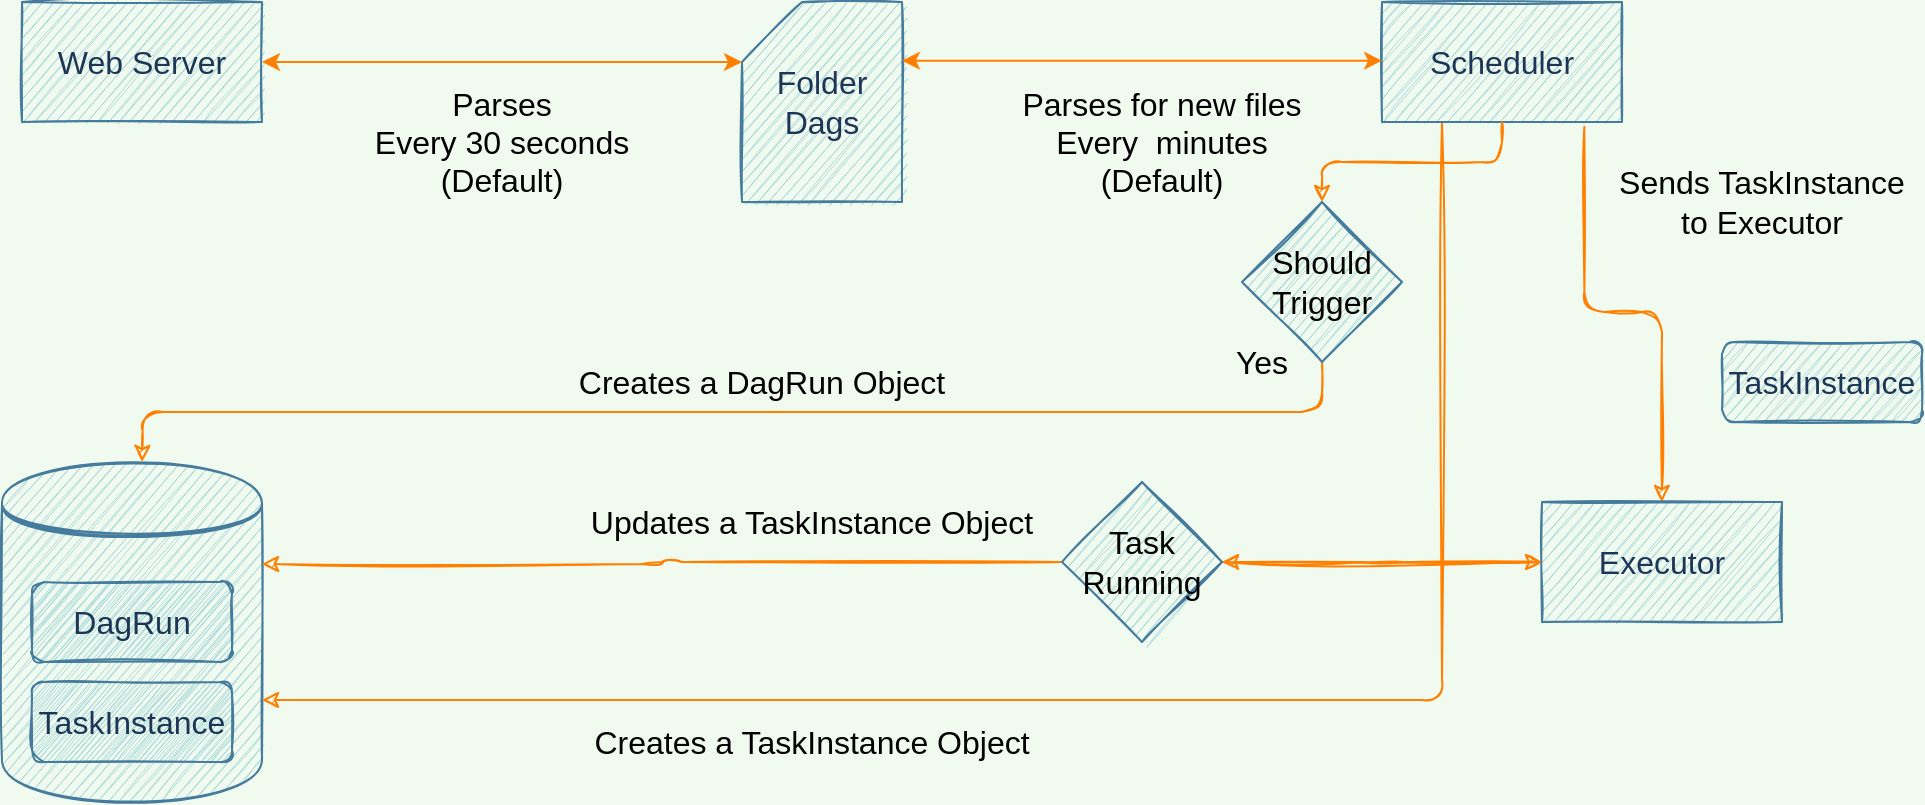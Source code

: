 <mxfile>
    <diagram id="l3voaJdFqPwOimo8SxjQ" name="Page-1">
        <mxGraphModel dx="1003" dy="712" grid="1" gridSize="10" guides="1" tooltips="1" connect="1" arrows="1" fold="1" page="1" pageScale="1" pageWidth="900" pageHeight="500" background="#F1FAEE" math="0" shadow="0">
            <root>
                <mxCell id="0"/>
                <mxCell id="1" parent="0"/>
                <mxCell id="40" value="" style="shape=datastore;whiteSpace=wrap;html=1;rounded=0;sketch=1;strokeColor=#457B9D;fillColor=#A8DADC;fontSize=16;fontColor=#1D3557;" vertex="1" parent="1">
                    <mxGeometry x="30" y="270" width="130" height="170" as="geometry"/>
                </mxCell>
                <mxCell id="2" value="Web Server" style="rounded=0;whiteSpace=wrap;html=1;sketch=1;strokeColor=#457B9D;fillColor=#A8DADC;fontColor=#1D3557;fontSize=16;" vertex="1" parent="1">
                    <mxGeometry x="40" y="40" width="120" height="60" as="geometry"/>
                </mxCell>
                <mxCell id="14" style="edgeStyle=orthogonalEdgeStyle;curved=0;rounded=1;sketch=1;orthogonalLoop=1;jettySize=auto;html=1;exitX=0.5;exitY=1;exitDx=0;exitDy=0;entryX=0.5;entryY=0;entryDx=0;entryDy=0;strokeColor=#FF8000;fillColor=#A8DADC;fontSize=16;fontColor=#000000;" edge="1" parent="1" source="16">
                    <mxGeometry relative="1" as="geometry">
                        <mxPoint x="100" y="270" as="targetPoint"/>
                    </mxGeometry>
                </mxCell>
                <mxCell id="23" style="edgeStyle=orthogonalEdgeStyle;curved=0;rounded=1;sketch=1;orthogonalLoop=1;jettySize=auto;html=1;entryX=0.5;entryY=0;entryDx=0;entryDy=0;strokeColor=#FF8000;fillColor=#A8DADC;fontSize=16;fontColor=#1D3557;exitX=0.843;exitY=1.04;exitDx=0;exitDy=0;exitPerimeter=0;" edge="1" parent="1" source="4" target="5">
                    <mxGeometry relative="1" as="geometry"/>
                </mxCell>
                <mxCell id="42" style="edgeStyle=orthogonalEdgeStyle;curved=0;rounded=1;sketch=1;orthogonalLoop=1;jettySize=auto;html=1;exitX=0.25;exitY=1;exitDx=0;exitDy=0;entryX=1;entryY=0.7;entryDx=0;entryDy=0;strokeColor=#FF8000;fillColor=#A8DADC;fontSize=16;fontColor=#1D3557;" edge="1" parent="1" source="4" target="40">
                    <mxGeometry relative="1" as="geometry"/>
                </mxCell>
                <mxCell id="4" value="Scheduler" style="rounded=0;whiteSpace=wrap;html=1;sketch=1;strokeColor=#457B9D;fillColor=#A8DADC;fontColor=#1D3557;fontSize=16;" vertex="1" parent="1">
                    <mxGeometry x="720" y="40" width="120" height="60" as="geometry"/>
                </mxCell>
                <mxCell id="29" style="edgeStyle=orthogonalEdgeStyle;curved=0;rounded=1;sketch=1;orthogonalLoop=1;jettySize=auto;html=1;strokeColor=#FF8000;fillColor=#A8DADC;fontSize=16;fontColor=#1D3557;" edge="1" parent="1" source="5">
                    <mxGeometry relative="1" as="geometry">
                        <mxPoint x="640" y="320" as="targetPoint"/>
                    </mxGeometry>
                </mxCell>
                <mxCell id="5" value="Executor" style="rounded=0;whiteSpace=wrap;html=1;sketch=1;strokeColor=#457B9D;fillColor=#A8DADC;fontColor=#1D3557;fontSize=16;" vertex="1" parent="1">
                    <mxGeometry x="800" y="290" width="120" height="60" as="geometry"/>
                </mxCell>
                <mxCell id="7" value="Folder Dags" style="shape=card;whiteSpace=wrap;html=1;rounded=0;sketch=1;strokeColor=#457B9D;fillColor=#A8DADC;fontSize=16;fontColor=#1D3557;" vertex="1" parent="1">
                    <mxGeometry x="400" y="40" width="80" height="100" as="geometry"/>
                </mxCell>
                <mxCell id="8" value="" style="endArrow=classic;startArrow=classic;html=1;fillColor=#A8DADC;fontSize=16;exitX=1;exitY=0.5;exitDx=0;exitDy=0;entryX=0;entryY=0;entryDx=0;entryDy=30;entryPerimeter=0;fontColor=#FF8000;strokeColor=#FF8000;" edge="1" parent="1" source="2" target="7">
                    <mxGeometry width="50" height="50" relative="1" as="geometry">
                        <mxPoint x="440" y="310" as="sourcePoint"/>
                        <mxPoint x="490" y="260" as="targetPoint"/>
                    </mxGeometry>
                </mxCell>
                <mxCell id="9" value="" style="endArrow=classic;startArrow=classic;html=1;fillColor=#A8DADC;fontSize=16;exitX=1;exitY=0.5;exitDx=0;exitDy=0;entryX=0;entryY=0;entryDx=0;entryDy=30;entryPerimeter=0;fontColor=#FF8000;strokeColor=#FF8000;" edge="1" parent="1">
                    <mxGeometry width="50" height="50" relative="1" as="geometry">
                        <mxPoint x="480" y="69.33" as="sourcePoint"/>
                        <mxPoint x="720" y="69.33" as="targetPoint"/>
                    </mxGeometry>
                </mxCell>
                <mxCell id="10" value="Parses&lt;br&gt;Every 30 seconds (Default)" style="text;html=1;strokeColor=none;fillColor=none;align=center;verticalAlign=middle;whiteSpace=wrap;rounded=0;sketch=1;fontSize=16;fontColor=#000000;" vertex="1" parent="1">
                    <mxGeometry x="210" y="100" width="140" height="20" as="geometry"/>
                </mxCell>
                <mxCell id="11" value="Parses for new files Every&amp;nbsp; minutes (Default)" style="text;html=1;strokeColor=none;fillColor=none;align=center;verticalAlign=middle;whiteSpace=wrap;rounded=0;sketch=1;fontSize=16;fontColor=#000000;" vertex="1" parent="1">
                    <mxGeometry x="530" y="100" width="160" height="20" as="geometry"/>
                </mxCell>
                <mxCell id="15" value="Creates a DagRun Object" style="text;html=1;strokeColor=none;fillColor=none;align=center;verticalAlign=middle;whiteSpace=wrap;rounded=0;sketch=1;fontSize=16;fontColor=#000000;" vertex="1" parent="1">
                    <mxGeometry x="310" y="220" width="200" height="20" as="geometry"/>
                </mxCell>
                <mxCell id="16" value="Should Trigger" style="rhombus;whiteSpace=wrap;html=1;rounded=0;sketch=1;strokeColor=#457B9D;fillColor=#A8DADC;fontSize=16;fontColor=#000000;" vertex="1" parent="1">
                    <mxGeometry x="650" y="140" width="80" height="80" as="geometry"/>
                </mxCell>
                <mxCell id="17" style="edgeStyle=orthogonalEdgeStyle;curved=0;rounded=1;sketch=1;orthogonalLoop=1;jettySize=auto;html=1;exitX=0.5;exitY=1;exitDx=0;exitDy=0;entryX=0.5;entryY=0;entryDx=0;entryDy=0;strokeColor=#FF8000;fillColor=#A8DADC;fontSize=16;fontColor=#000000;" edge="1" parent="1" source="4" target="16">
                    <mxGeometry relative="1" as="geometry">
                        <mxPoint x="780" y="100" as="sourcePoint"/>
                        <mxPoint x="100" y="270" as="targetPoint"/>
                    </mxGeometry>
                </mxCell>
                <mxCell id="18" value="Yes" style="text;html=1;strokeColor=none;fillColor=none;align=center;verticalAlign=middle;whiteSpace=wrap;rounded=0;sketch=1;fontSize=16;fontColor=#000000;" vertex="1" parent="1">
                    <mxGeometry x="590" y="210" width="140" height="20" as="geometry"/>
                </mxCell>
                <mxCell id="19" value="DagRun" style="rounded=1;whiteSpace=wrap;html=1;sketch=1;strokeColor=#457B9D;fillColor=#A8DADC;fontSize=16;fontColor=#1D3557;" vertex="1" parent="1">
                    <mxGeometry x="45" y="330" width="100" height="40" as="geometry"/>
                </mxCell>
                <mxCell id="24" value="TaskInstance" style="rounded=1;whiteSpace=wrap;html=1;sketch=1;strokeColor=#457B9D;fillColor=#A8DADC;fontSize=16;fontColor=#1D3557;" vertex="1" parent="1">
                    <mxGeometry x="890" y="210" width="100" height="40" as="geometry"/>
                </mxCell>
                <mxCell id="25" value="Sends TaskInstance to Executor" style="text;html=1;strokeColor=none;fillColor=none;align=center;verticalAlign=middle;whiteSpace=wrap;rounded=0;sketch=1;fontSize=16;fontColor=#000000;" vertex="1" parent="1">
                    <mxGeometry x="830" y="130" width="160" height="20" as="geometry"/>
                </mxCell>
                <mxCell id="28" value="TaskInstance" style="rounded=1;whiteSpace=wrap;html=1;sketch=1;strokeColor=#457B9D;fillColor=#A8DADC;fontSize=16;fontColor=#1D3557;" vertex="1" parent="1">
                    <mxGeometry x="45" y="380" width="100" height="40" as="geometry"/>
                </mxCell>
                <mxCell id="31" value="" style="edgeStyle=orthogonalEdgeStyle;curved=0;rounded=1;sketch=1;orthogonalLoop=1;jettySize=auto;html=1;strokeColor=#FF8000;fillColor=#A8DADC;fontSize=16;fontColor=#1D3557;" edge="1" parent="1" source="30" target="5">
                    <mxGeometry relative="1" as="geometry"/>
                </mxCell>
                <mxCell id="46" style="edgeStyle=orthogonalEdgeStyle;curved=0;rounded=1;sketch=1;orthogonalLoop=1;jettySize=auto;html=1;exitX=0;exitY=0.5;exitDx=0;exitDy=0;entryX=1;entryY=0.3;entryDx=0;entryDy=0;strokeColor=#FF8000;fillColor=#A8DADC;fontSize=16;fontColor=#1D3557;" edge="1" parent="1" source="30" target="40">
                    <mxGeometry relative="1" as="geometry"/>
                </mxCell>
                <mxCell id="30" value="Task Running" style="rhombus;whiteSpace=wrap;html=1;rounded=0;sketch=1;strokeColor=#457B9D;fillColor=#A8DADC;fontSize=16;fontColor=#000000;" vertex="1" parent="1">
                    <mxGeometry x="560" y="280" width="80" height="80" as="geometry"/>
                </mxCell>
                <mxCell id="36" value="Creates a TaskInstance Object" style="text;html=1;strokeColor=none;fillColor=none;align=center;verticalAlign=middle;whiteSpace=wrap;rounded=0;sketch=1;fontSize=16;fontColor=#000000;" vertex="1" parent="1">
                    <mxGeometry x="320" y="400" width="230" height="20" as="geometry"/>
                </mxCell>
                <mxCell id="39" value="Updates a TaskInstance Object" style="text;html=1;strokeColor=none;fillColor=none;align=center;verticalAlign=middle;whiteSpace=wrap;rounded=0;sketch=1;fontSize=16;fontColor=#000000;" vertex="1" parent="1">
                    <mxGeometry x="320" y="290" width="230" height="20" as="geometry"/>
                </mxCell>
            </root>
        </mxGraphModel>
    </diagram>
</mxfile>